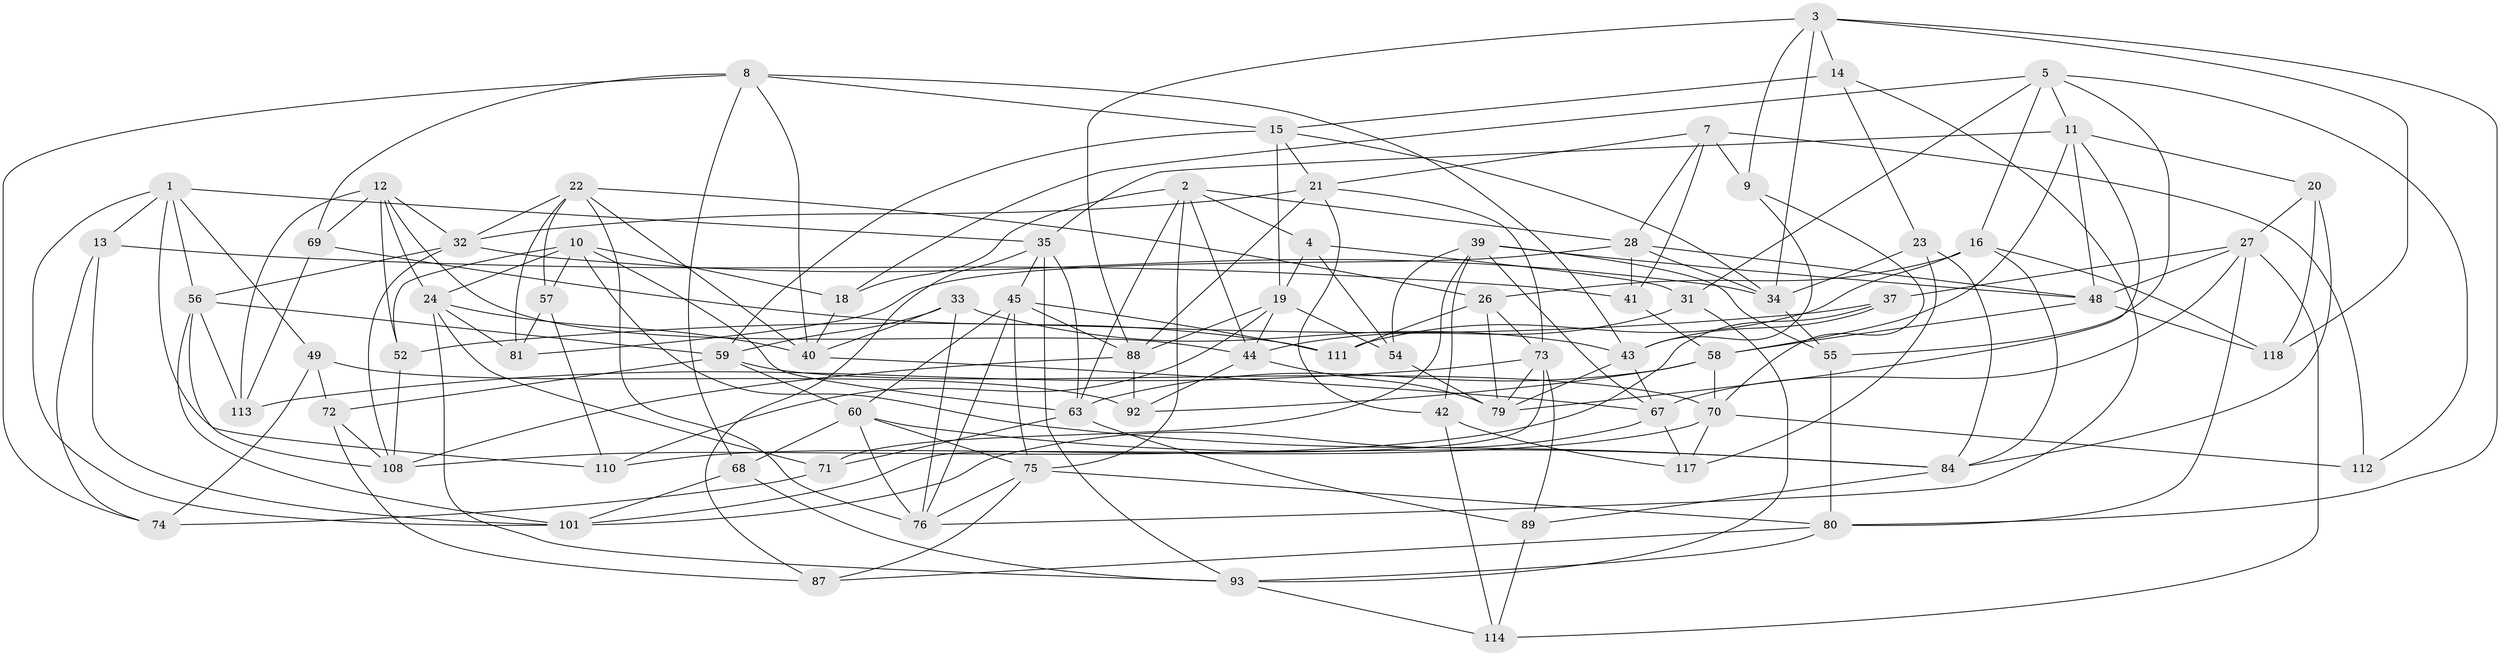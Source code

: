 // original degree distribution, {4: 1.0}
// Generated by graph-tools (version 1.1) at 2025/11/02/27/25 16:11:45]
// undirected, 77 vertices, 196 edges
graph export_dot {
graph [start="1"]
  node [color=gray90,style=filled];
  1 [super="+119"];
  2 [super="+36"];
  3 [super="+46"];
  4;
  5 [super="+6"];
  7 [super="+25"];
  8 [super="+47"];
  9;
  10 [super="+66"];
  11 [super="+62"];
  12 [super="+30"];
  13;
  14;
  15 [super="+51"];
  16 [super="+17"];
  18;
  19 [super="+64"];
  20;
  21 [super="+53"];
  22 [super="+61"];
  23;
  24 [super="+105"];
  26 [super="+29"];
  27 [super="+102"];
  28 [super="+98"];
  31;
  32 [super="+116"];
  33;
  34 [super="+38"];
  35 [super="+96"];
  37;
  39 [super="+50"];
  40 [super="+83"];
  41;
  42;
  43 [super="+109"];
  44 [super="+94"];
  45 [super="+86"];
  48 [super="+65"];
  49;
  52;
  54;
  55;
  56 [super="+107"];
  57;
  58 [super="+77"];
  59 [super="+85"];
  60 [super="+95"];
  63 [super="+90"];
  67 [super="+104"];
  68;
  69;
  70 [super="+78"];
  71;
  72;
  73 [super="+99"];
  74;
  75 [super="+103"];
  76 [super="+91"];
  79 [super="+82"];
  80 [super="+97"];
  81;
  84 [super="+100"];
  87;
  88 [super="+106"];
  89;
  92;
  93 [super="+121"];
  101 [super="+120"];
  108 [super="+115"];
  110;
  111;
  112;
  113;
  114;
  117;
  118;
  1 -- 56;
  1 -- 110;
  1 -- 35;
  1 -- 13;
  1 -- 49;
  1 -- 101;
  2 -- 28;
  2 -- 18;
  2 -- 4;
  2 -- 44;
  2 -- 63;
  2 -- 75;
  3 -- 80;
  3 -- 14;
  3 -- 34;
  3 -- 88;
  3 -- 9;
  3 -- 118;
  4 -- 54;
  4 -- 31;
  4 -- 19;
  5 -- 18;
  5 -- 16;
  5 -- 112;
  5 -- 31;
  5 -- 55;
  5 -- 11;
  7 -- 41;
  7 -- 112 [weight=2];
  7 -- 9;
  7 -- 28;
  7 -- 21;
  8 -- 74;
  8 -- 69;
  8 -- 43;
  8 -- 40;
  8 -- 68;
  8 -- 15;
  9 -- 43;
  9 -- 70;
  10 -- 18;
  10 -- 24;
  10 -- 63;
  10 -- 57;
  10 -- 52;
  10 -- 84;
  11 -- 20;
  11 -- 35;
  11 -- 79;
  11 -- 48;
  11 -- 58;
  12 -- 113;
  12 -- 32;
  12 -- 52;
  12 -- 24;
  12 -- 69;
  12 -- 44;
  13 -- 74;
  13 -- 41;
  13 -- 101;
  14 -- 23;
  14 -- 76;
  14 -- 15;
  15 -- 59;
  15 -- 34;
  15 -- 19;
  15 -- 21;
  16 -- 26 [weight=2];
  16 -- 118;
  16 -- 111;
  16 -- 84;
  18 -- 40;
  19 -- 54;
  19 -- 110;
  19 -- 88;
  19 -- 44;
  20 -- 118;
  20 -- 27;
  20 -- 84;
  21 -- 42;
  21 -- 32;
  21 -- 73;
  21 -- 88;
  22 -- 32;
  22 -- 57;
  22 -- 81;
  22 -- 40;
  22 -- 26;
  22 -- 76;
  23 -- 84;
  23 -- 117;
  23 -- 34;
  24 -- 71;
  24 -- 40;
  24 -- 81;
  24 -- 93;
  26 -- 111;
  26 -- 73;
  26 -- 79;
  27 -- 37;
  27 -- 114;
  27 -- 80;
  27 -- 67;
  27 -- 48;
  28 -- 34;
  28 -- 41;
  28 -- 81;
  28 -- 48;
  31 -- 93;
  31 -- 44;
  32 -- 108;
  32 -- 34;
  32 -- 56;
  33 -- 76;
  33 -- 40;
  33 -- 59;
  33 -- 43;
  34 -- 55;
  35 -- 45;
  35 -- 63;
  35 -- 93;
  35 -- 87;
  37 -- 52;
  37 -- 108;
  37 -- 43;
  39 -- 54;
  39 -- 42;
  39 -- 55;
  39 -- 48;
  39 -- 67;
  39 -- 71;
  40 -- 67;
  41 -- 58;
  42 -- 114;
  42 -- 117;
  43 -- 67;
  43 -- 79;
  44 -- 92;
  44 -- 79;
  45 -- 111;
  45 -- 88;
  45 -- 75;
  45 -- 76;
  45 -- 60;
  48 -- 118;
  48 -- 58;
  49 -- 92;
  49 -- 74;
  49 -- 72;
  52 -- 108;
  54 -- 79;
  55 -- 80;
  56 -- 113;
  56 -- 59;
  56 -- 108;
  56 -- 101;
  57 -- 110;
  57 -- 81;
  58 -- 70;
  58 -- 92;
  58 -- 63;
  59 -- 60;
  59 -- 72;
  59 -- 70;
  60 -- 68;
  60 -- 76;
  60 -- 75;
  60 -- 84;
  63 -- 89;
  63 -- 71;
  67 -- 117;
  67 -- 101;
  68 -- 101;
  68 -- 93;
  69 -- 113;
  69 -- 111;
  70 -- 117;
  70 -- 112;
  70 -- 110;
  71 -- 74;
  72 -- 87;
  72 -- 108;
  73 -- 89;
  73 -- 101;
  73 -- 113;
  73 -- 79;
  75 -- 80;
  75 -- 76;
  75 -- 87;
  80 -- 87;
  80 -- 93;
  84 -- 89;
  88 -- 92;
  88 -- 108;
  89 -- 114;
  93 -- 114;
}
